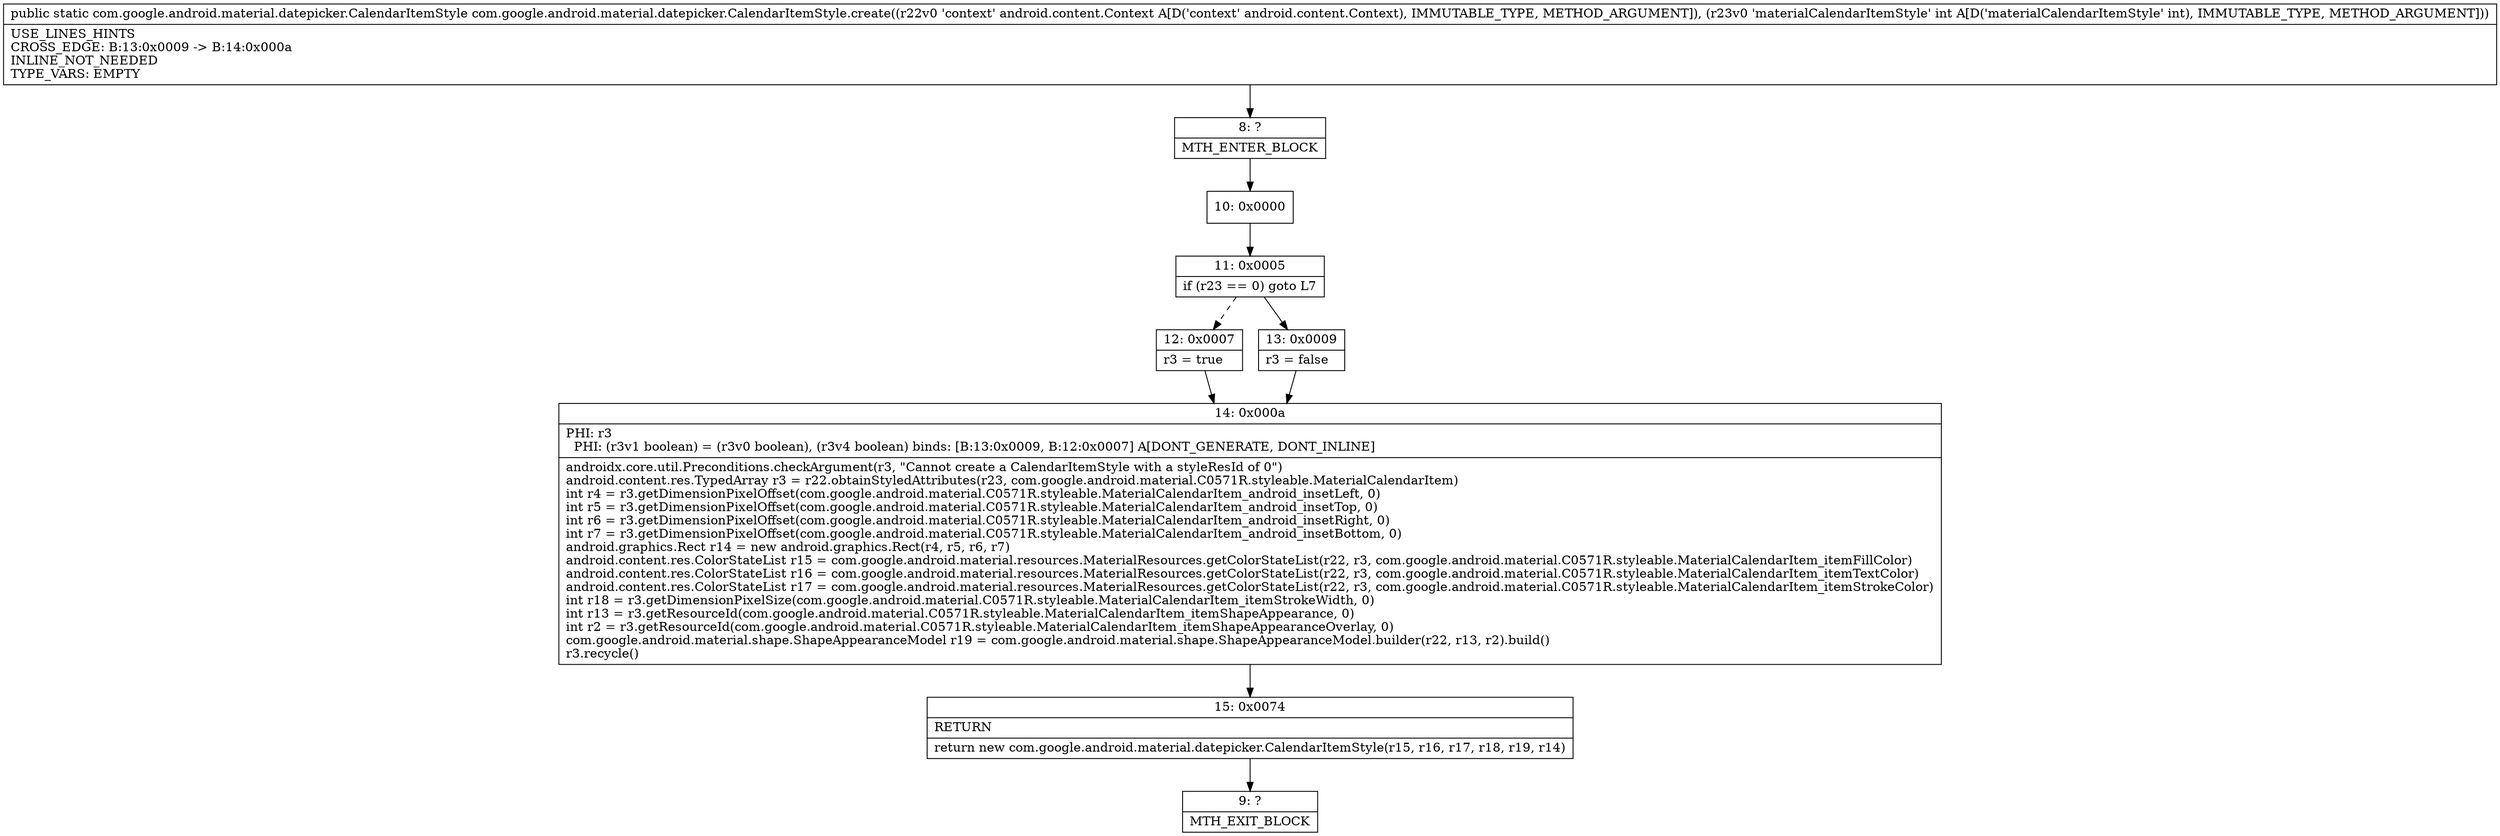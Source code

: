 digraph "CFG forcom.google.android.material.datepicker.CalendarItemStyle.create(Landroid\/content\/Context;I)Lcom\/google\/android\/material\/datepicker\/CalendarItemStyle;" {
Node_8 [shape=record,label="{8\:\ ?|MTH_ENTER_BLOCK\l}"];
Node_10 [shape=record,label="{10\:\ 0x0000}"];
Node_11 [shape=record,label="{11\:\ 0x0005|if (r23 == 0) goto L7\l}"];
Node_12 [shape=record,label="{12\:\ 0x0007|r3 = true\l}"];
Node_14 [shape=record,label="{14\:\ 0x000a|PHI: r3 \l  PHI: (r3v1 boolean) = (r3v0 boolean), (r3v4 boolean) binds: [B:13:0x0009, B:12:0x0007] A[DONT_GENERATE, DONT_INLINE]\l|androidx.core.util.Preconditions.checkArgument(r3, \"Cannot create a CalendarItemStyle with a styleResId of 0\")\landroid.content.res.TypedArray r3 = r22.obtainStyledAttributes(r23, com.google.android.material.C0571R.styleable.MaterialCalendarItem)\lint r4 = r3.getDimensionPixelOffset(com.google.android.material.C0571R.styleable.MaterialCalendarItem_android_insetLeft, 0)\lint r5 = r3.getDimensionPixelOffset(com.google.android.material.C0571R.styleable.MaterialCalendarItem_android_insetTop, 0)\lint r6 = r3.getDimensionPixelOffset(com.google.android.material.C0571R.styleable.MaterialCalendarItem_android_insetRight, 0)\lint r7 = r3.getDimensionPixelOffset(com.google.android.material.C0571R.styleable.MaterialCalendarItem_android_insetBottom, 0)\landroid.graphics.Rect r14 = new android.graphics.Rect(r4, r5, r6, r7)\landroid.content.res.ColorStateList r15 = com.google.android.material.resources.MaterialResources.getColorStateList(r22, r3, com.google.android.material.C0571R.styleable.MaterialCalendarItem_itemFillColor)\landroid.content.res.ColorStateList r16 = com.google.android.material.resources.MaterialResources.getColorStateList(r22, r3, com.google.android.material.C0571R.styleable.MaterialCalendarItem_itemTextColor)\landroid.content.res.ColorStateList r17 = com.google.android.material.resources.MaterialResources.getColorStateList(r22, r3, com.google.android.material.C0571R.styleable.MaterialCalendarItem_itemStrokeColor)\lint r18 = r3.getDimensionPixelSize(com.google.android.material.C0571R.styleable.MaterialCalendarItem_itemStrokeWidth, 0)\lint r13 = r3.getResourceId(com.google.android.material.C0571R.styleable.MaterialCalendarItem_itemShapeAppearance, 0)\lint r2 = r3.getResourceId(com.google.android.material.C0571R.styleable.MaterialCalendarItem_itemShapeAppearanceOverlay, 0)\lcom.google.android.material.shape.ShapeAppearanceModel r19 = com.google.android.material.shape.ShapeAppearanceModel.builder(r22, r13, r2).build()\lr3.recycle()\l}"];
Node_15 [shape=record,label="{15\:\ 0x0074|RETURN\l|return new com.google.android.material.datepicker.CalendarItemStyle(r15, r16, r17, r18, r19, r14)\l}"];
Node_9 [shape=record,label="{9\:\ ?|MTH_EXIT_BLOCK\l}"];
Node_13 [shape=record,label="{13\:\ 0x0009|r3 = false\l}"];
MethodNode[shape=record,label="{public static com.google.android.material.datepicker.CalendarItemStyle com.google.android.material.datepicker.CalendarItemStyle.create((r22v0 'context' android.content.Context A[D('context' android.content.Context), IMMUTABLE_TYPE, METHOD_ARGUMENT]), (r23v0 'materialCalendarItemStyle' int A[D('materialCalendarItemStyle' int), IMMUTABLE_TYPE, METHOD_ARGUMENT]))  | USE_LINES_HINTS\lCROSS_EDGE: B:13:0x0009 \-\> B:14:0x000a\lINLINE_NOT_NEEDED\lTYPE_VARS: EMPTY\l}"];
MethodNode -> Node_8;Node_8 -> Node_10;
Node_10 -> Node_11;
Node_11 -> Node_12[style=dashed];
Node_11 -> Node_13;
Node_12 -> Node_14;
Node_14 -> Node_15;
Node_15 -> Node_9;
Node_13 -> Node_14;
}


